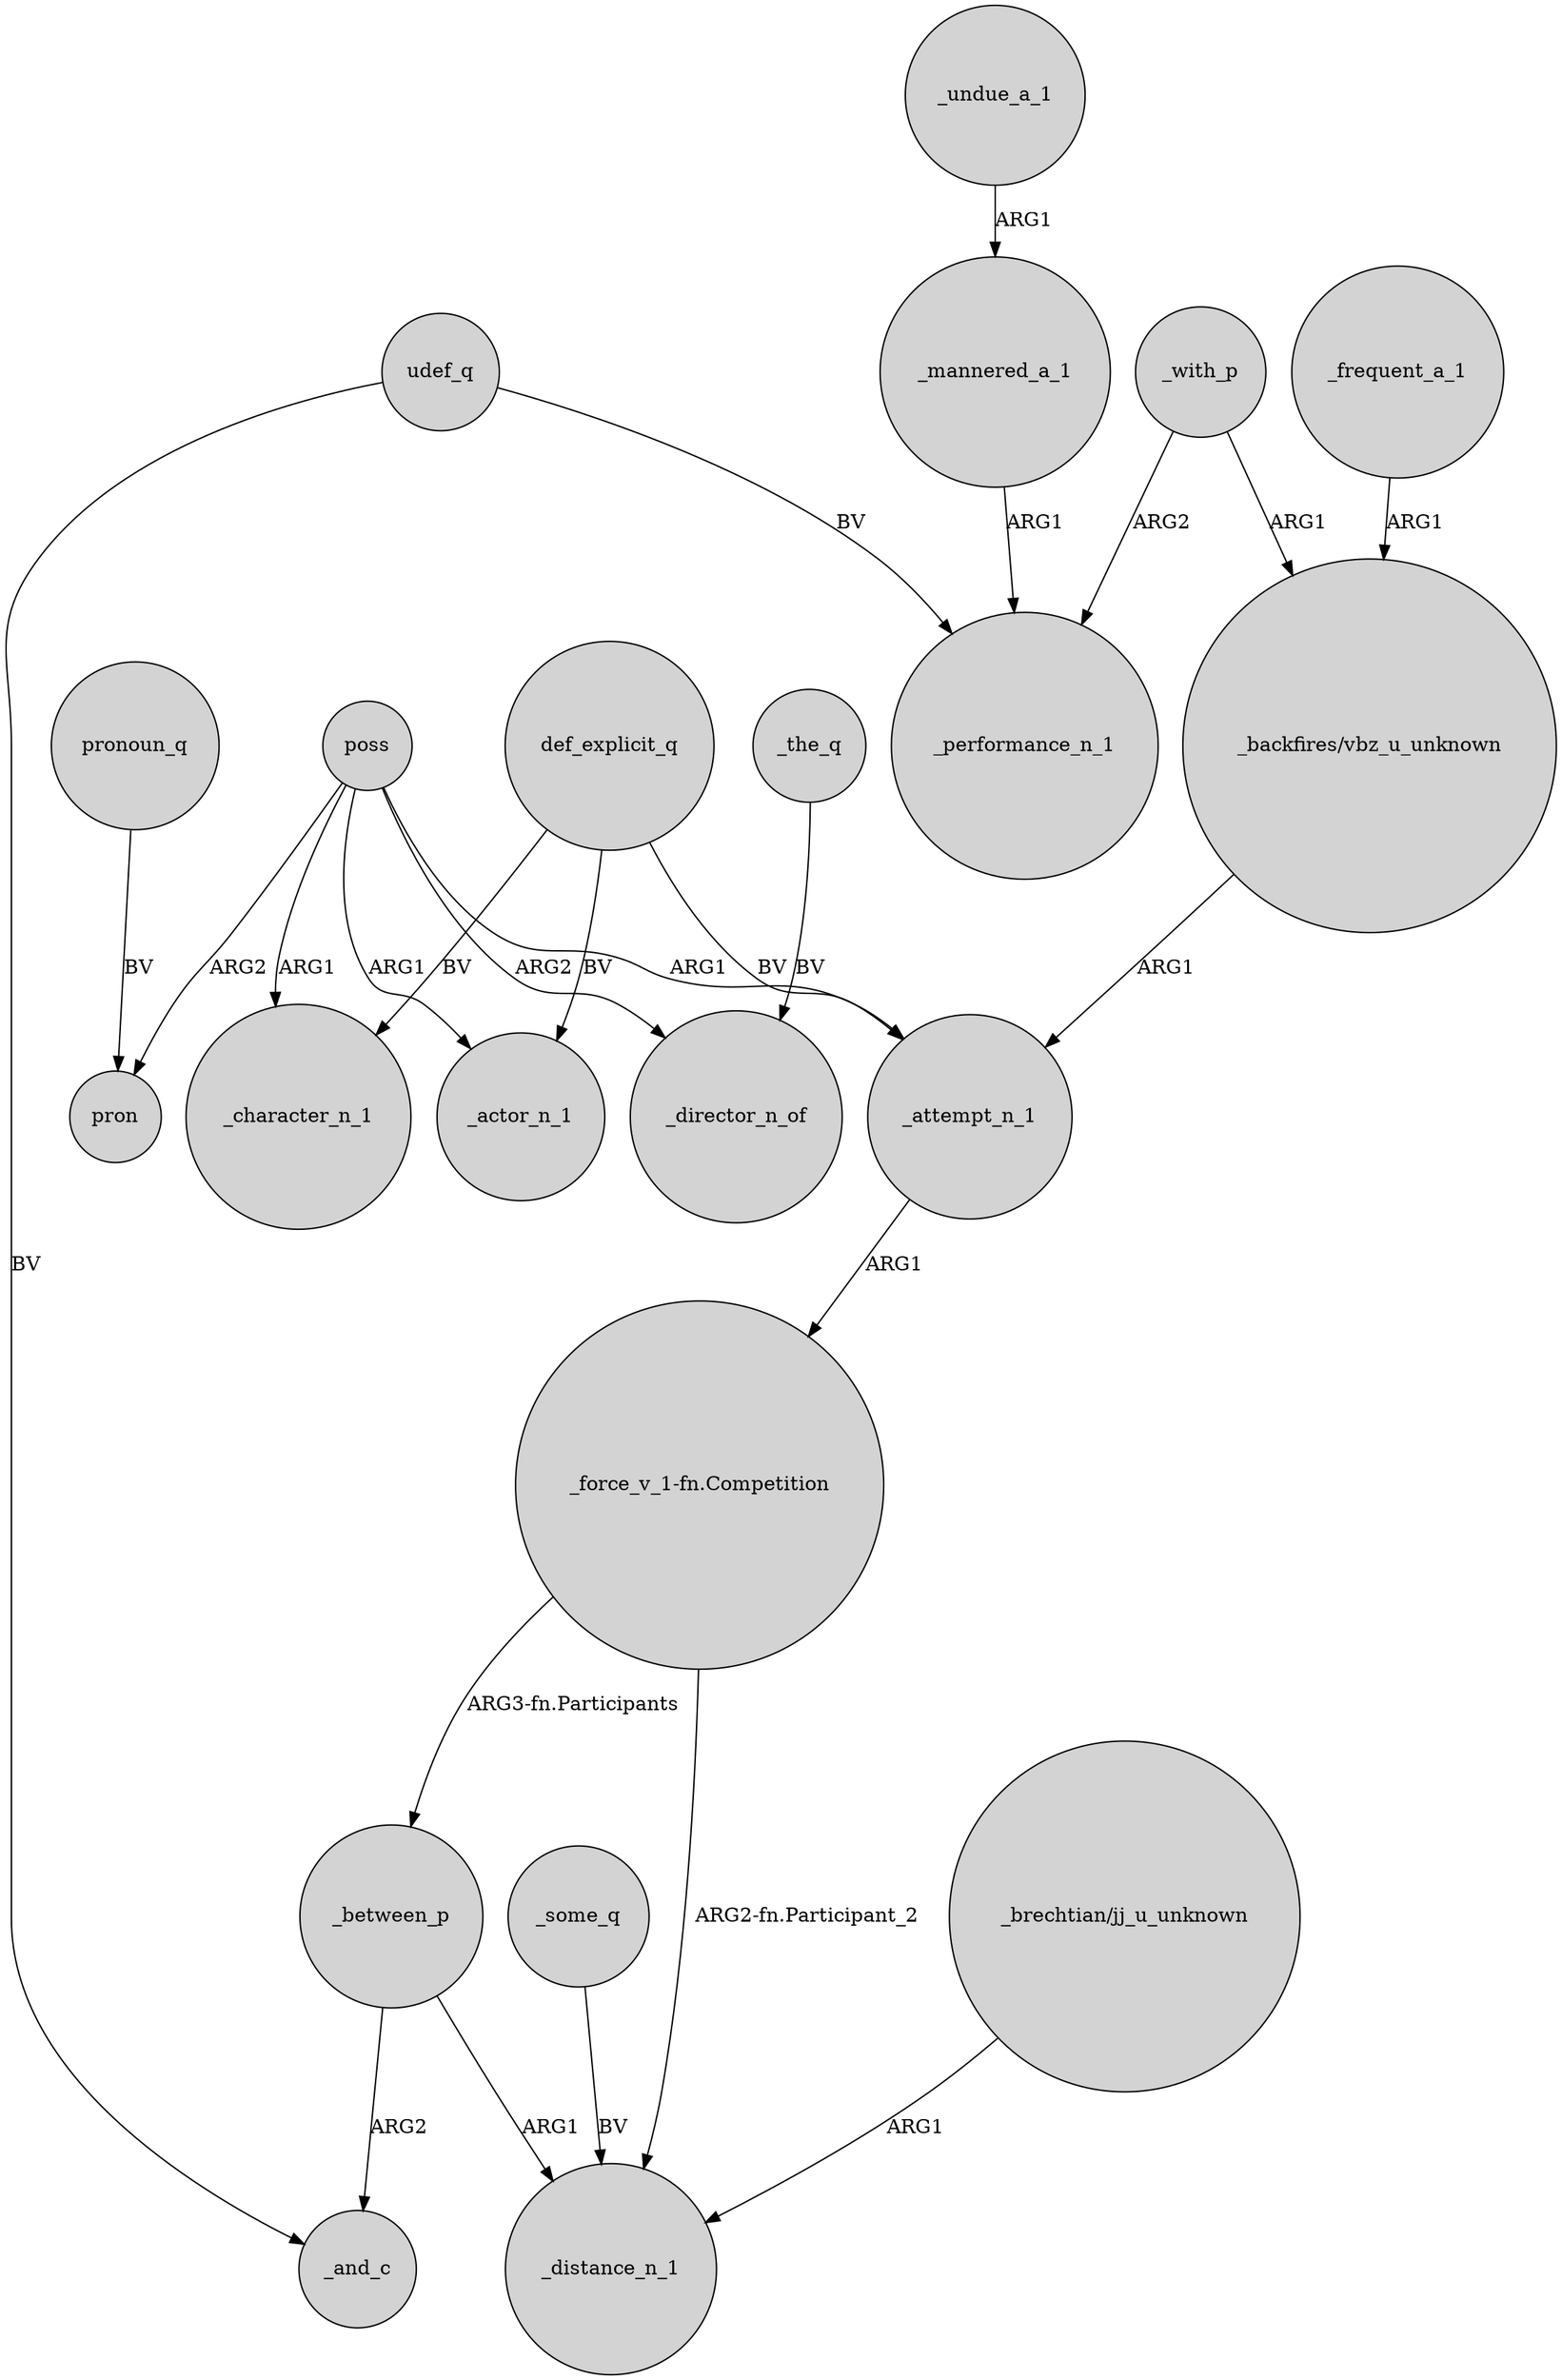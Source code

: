 digraph {
	node [shape=circle style=filled]
	def_explicit_q -> _character_n_1 [label=BV]
	"_force_v_1-fn.Competition" -> _between_p [label="ARG3-fn.Participants"]
	poss -> _actor_n_1 [label=ARG1]
	udef_q -> _performance_n_1 [label=BV]
	_the_q -> _director_n_of [label=BV]
	def_explicit_q -> _attempt_n_1 [label=BV]
	_with_p -> _performance_n_1 [label=ARG2]
	poss -> _character_n_1 [label=ARG1]
	_undue_a_1 -> _mannered_a_1 [label=ARG1]
	_with_p -> "_backfires/vbz_u_unknown" [label=ARG1]
	udef_q -> _and_c [label=BV]
	_mannered_a_1 -> _performance_n_1 [label=ARG1]
	_frequent_a_1 -> "_backfires/vbz_u_unknown" [label=ARG1]
	pronoun_q -> pron [label=BV]
	_attempt_n_1 -> "_force_v_1-fn.Competition" [label=ARG1]
	poss -> pron [label=ARG2]
	poss -> _attempt_n_1 [label=ARG1]
	poss -> _director_n_of [label=ARG2]
	"_force_v_1-fn.Competition" -> _distance_n_1 [label="ARG2-fn.Participant_2"]
	def_explicit_q -> _actor_n_1 [label=BV]
	"_backfires/vbz_u_unknown" -> _attempt_n_1 [label=ARG1]
	"_brechtian/jj_u_unknown" -> _distance_n_1 [label=ARG1]
	_between_p -> _distance_n_1 [label=ARG1]
	_some_q -> _distance_n_1 [label=BV]
	_between_p -> _and_c [label=ARG2]
}
